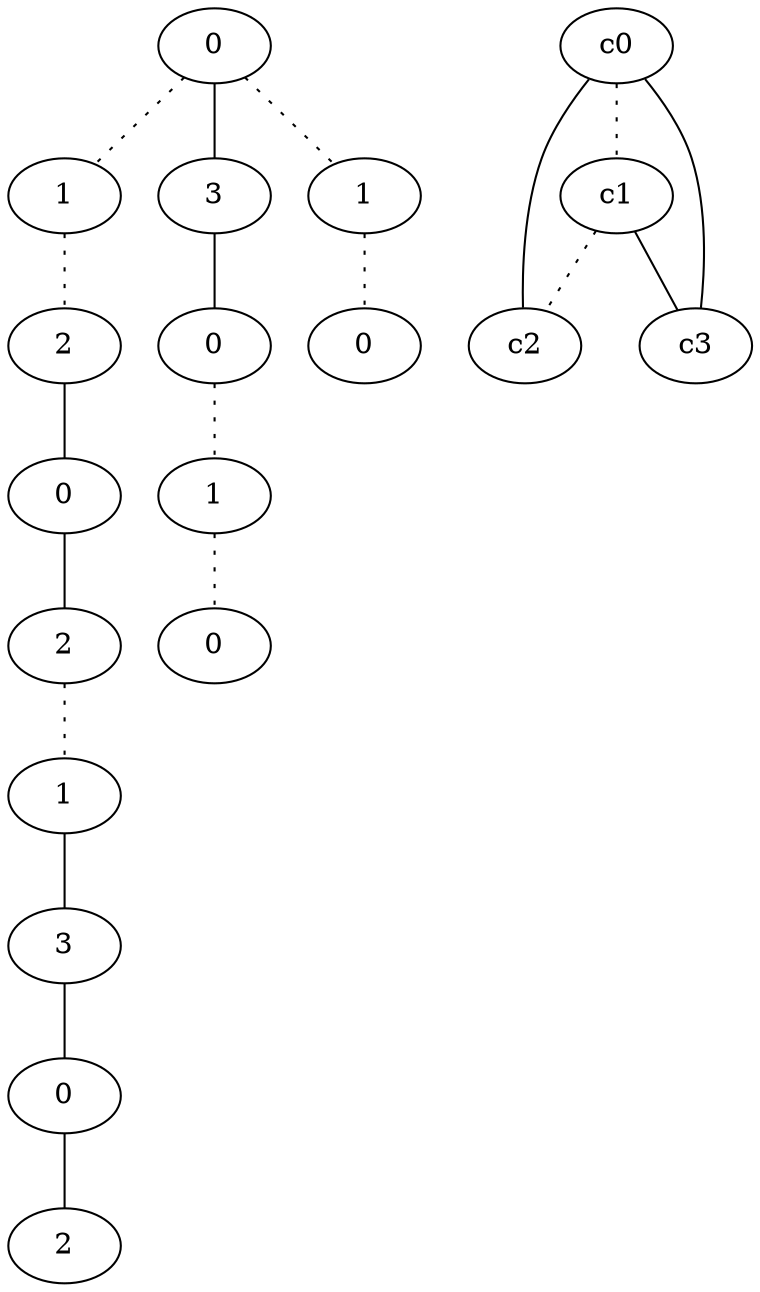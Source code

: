 graph {
a0[label=0];
a1[label=1];
a2[label=2];
a3[label=0];
a4[label=2];
a5[label=1];
a6[label=3];
a7[label=0];
a8[label=2];
a9[label=3];
a10[label=0];
a11[label=1];
a12[label=0];
a13[label=1];
a14[label=0];
a0 -- a1 [style=dotted];
a0 -- a9;
a0 -- a13 [style=dotted];
a1 -- a2 [style=dotted];
a2 -- a3;
a3 -- a4;
a4 -- a5 [style=dotted];
a5 -- a6;
a6 -- a7;
a7 -- a8;
a9 -- a10;
a10 -- a11 [style=dotted];
a11 -- a12 [style=dotted];
a13 -- a14 [style=dotted];
c0 -- c1 [style=dotted];
c0 -- c2;
c0 -- c3;
c1 -- c2 [style=dotted];
c1 -- c3;
}
